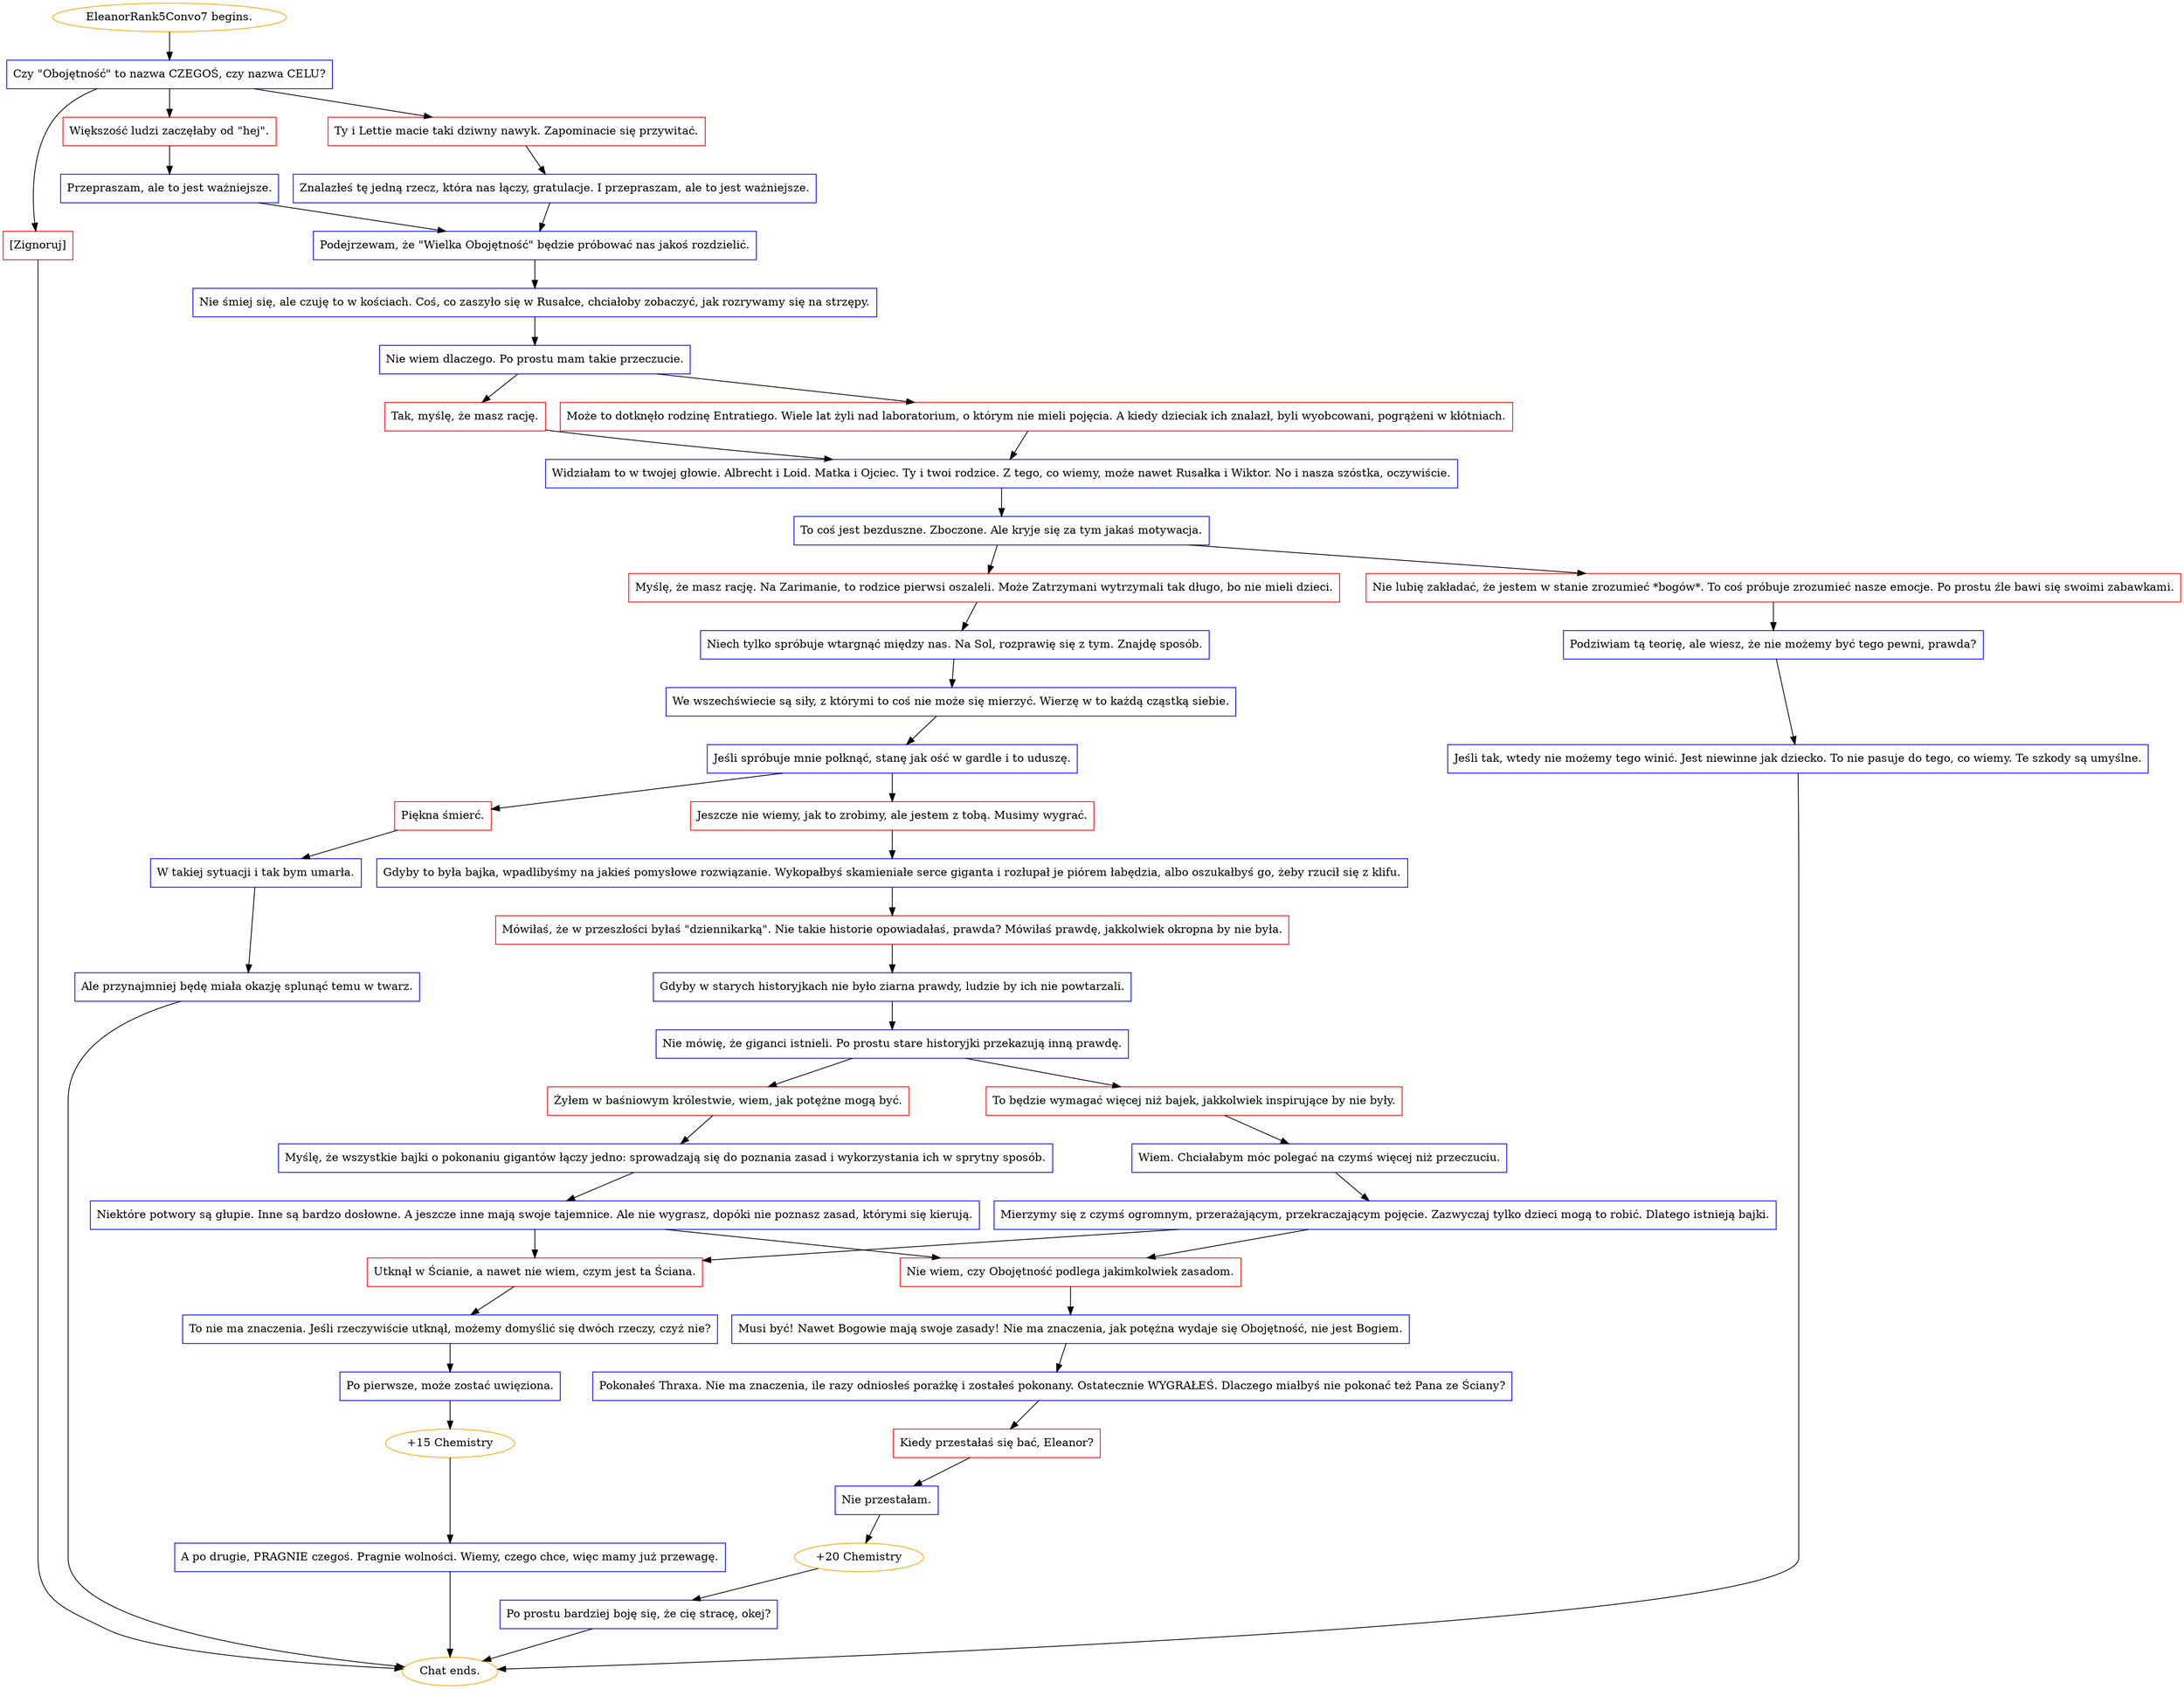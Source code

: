 digraph {
	"EleanorRank5Convo7 begins." [color=orange];
		"EleanorRank5Convo7 begins." -> j3048408419;
	j3048408419 [label="Czy \"Obojętność\" to nazwa CZEGOŚ, czy nazwa CELU?",shape=box,color=blue];
		j3048408419 -> j3621974427;
		j3048408419 -> j1209115150;
		j3048408419 -> j3674632450;
	j3621974427 [label="Ty i Lettie macie taki dziwny nawyk. Zapominacie się przywitać.",shape=box,color=red];
		j3621974427 -> j564940883;
	j1209115150 [label="Większość ludzi zaczęłaby od \"hej\".",shape=box,color=red];
		j1209115150 -> j561400183;
	j3674632450 [label="[Zignoruj]",shape=box,color=red];
		j3674632450 -> "Chat ends.";
	j564940883 [label="Znalazłeś tę jedną rzecz, która nas łączy, gratulacje. I przepraszam, ale to jest ważniejsze.",shape=box,color=blue];
		j564940883 -> j2523075688;
	j561400183 [label="Przepraszam, ale to jest ważniejsze.",shape=box,color=blue];
		j561400183 -> j2523075688;
	"Chat ends." [color=orange];
	j2523075688 [label="Podejrzewam, że \"Wielka Obojętność\" będzie próbować nas jakoś rozdzielić.",shape=box,color=blue];
		j2523075688 -> j1295094474;
	j1295094474 [label="Nie śmiej się, ale czuję to w kościach. Coś, co zaszyło się w Rusałce, chciałoby zobaczyć, jak rozrywamy się na strzępy.",shape=box,color=blue];
		j1295094474 -> j2837953861;
	j2837953861 [label="Nie wiem dlaczego. Po prostu mam takie przeczucie.",shape=box,color=blue];
		j2837953861 -> j1835197930;
		j2837953861 -> j305153016;
	j1835197930 [label="Tak, myślę, że masz rację.",shape=box,color=red];
		j1835197930 -> j1306896113;
	j305153016 [label="Może to dotknęło rodzinę Entratiego. Wiele lat żyli nad laboratorium, o którym nie mieli pojęcia. A kiedy dzieciak ich znalazł, byli wyobcowani, pogrążeni w kłótniach.",shape=box,color=red];
		j305153016 -> j1306896113;
	j1306896113 [label="Widziałam to w twojej głowie. Albrecht i Loid. Matka i Ojciec. Ty i twoi rodzice. Z tego, co wiemy, może nawet Rusałka i Wiktor. No i nasza szóstka, oczywiście.",shape=box,color=blue];
		j1306896113 -> j2556471415;
	j2556471415 [label="To coś jest bezduszne. Zboczone. Ale kryje się za tym jakaś motywacja.",shape=box,color=blue];
		j2556471415 -> j1877109787;
		j2556471415 -> j620595105;
	j1877109787 [label="Myślę, że masz rację. Na Zarimanie, to rodzice pierwsi oszaleli. Może Zatrzymani wytrzymali tak długo, bo nie mieli dzieci.",shape=box,color=red];
		j1877109787 -> j1060412122;
	j620595105 [label="Nie lubię zakładać, że jestem w stanie zrozumieć *bogów*. To coś próbuje zrozumieć nasze emocje. Po prostu źle bawi się swoimi zabawkami.",shape=box,color=red];
		j620595105 -> j2163564016;
	j1060412122 [label="Niech tylko spróbuje wtargnąć między nas. Na Sol, rozprawię się z tym. Znajdę sposób.",shape=box,color=blue];
		j1060412122 -> j1714211968;
	j2163564016 [label="Podziwiam tą teorię, ale wiesz, że nie możemy być tego pewni, prawda?",shape=box,color=blue];
		j2163564016 -> j4224049394;
	j1714211968 [label="We wszechświecie są siły, z którymi to coś nie może się mierzyć. Wierzę w to każdą cząstką siebie.",shape=box,color=blue];
		j1714211968 -> j2456941996;
	j4224049394 [label="Jeśli tak, wtedy nie możemy tego winić. Jest niewinne jak dziecko. To nie pasuje do tego, co wiemy. Te szkody są umyślne.",shape=box,color=blue];
		j4224049394 -> "Chat ends.";
	j2456941996 [label="Jeśli spróbuje mnie połknąć, stanę jak ość w gardle i to uduszę.",shape=box,color=blue];
		j2456941996 -> j334846357;
		j2456941996 -> j853173763;
	j334846357 [label="Piękna śmierć.",shape=box,color=red];
		j334846357 -> j3656801700;
	j853173763 [label="Jeszcze nie wiemy, jak to zrobimy, ale jestem z tobą. Musimy wygrać.",shape=box,color=red];
		j853173763 -> j1778982681;
	j3656801700 [label="W takiej sytuacji i tak bym umarła.",shape=box,color=blue];
		j3656801700 -> j3534692503;
	j1778982681 [label="Gdyby to była bajka, wpadlibyśmy na jakieś pomysłowe rozwiązanie. Wykopałbyś skamieniałe serce giganta i rozłupał je piórem łabędzia, albo oszukałbyś go, żeby rzucił się z klifu.",shape=box,color=blue];
		j1778982681 -> j402448315;
	j3534692503 [label="Ale przynajmniej będę miała okazję splunąć temu w twarz.",shape=box,color=blue];
		j3534692503 -> "Chat ends.";
	j402448315 [label="Mówiłaś, że w przeszłości byłaś \"dziennikarką\". Nie takie historie opowiadałaś, prawda? Mówiłaś prawdę, jakkolwiek okropna by nie była.",shape=box,color=red];
		j402448315 -> j2637944215;
	j2637944215 [label="Gdyby w starych historyjkach nie było ziarna prawdy, ludzie by ich nie powtarzali.",shape=box,color=blue];
		j2637944215 -> j2520044564;
	j2520044564 [label="Nie mówię, że giganci istnieli. Po prostu stare historyjki przekazują inną prawdę.",shape=box,color=blue];
		j2520044564 -> j4191242740;
		j2520044564 -> j1023482893;
	j4191242740 [label="To będzie wymagać więcej niż bajek, jakkolwiek inspirujące by nie były.",shape=box,color=red];
		j4191242740 -> j541020824;
	j1023482893 [label="Żyłem w baśniowym królestwie, wiem, jak potężne mogą być.",shape=box,color=red];
		j1023482893 -> j3141835655;
	j541020824 [label="Wiem. Chciałabym móc polegać na czymś więcej niż przeczuciu.",shape=box,color=blue];
		j541020824 -> j824945553;
	j3141835655 [label="Myślę, że wszystkie bajki o pokonaniu gigantów łączy jedno: sprowadzają się do poznania zasad i wykorzystania ich w sprytny sposób.",shape=box,color=blue];
		j3141835655 -> j3643936149;
	j824945553 [label="Mierzymy się z czymś ogromnym, przerażającym, przekraczającym pojęcie. Zazwyczaj tylko dzieci mogą to robić. Dlatego istnieją bajki.",shape=box,color=blue];
		j824945553 -> j3155105798;
		j824945553 -> j2292732987;
	j3643936149 [label="Niektóre potwory są głupie. Inne są bardzo dosłowne. A jeszcze inne mają swoje tajemnice. Ale nie wygrasz, dopóki nie poznasz zasad, którymi się kierują.",shape=box,color=blue];
		j3643936149 -> j3155105798;
		j3643936149 -> j2292732987;
	j3155105798 [label="Utknął w Ścianie, a nawet nie wiem, czym jest ta Ściana.",shape=box,color=red];
		j3155105798 -> j3157430059;
	j2292732987 [label="Nie wiem, czy Obojętność podlega jakimkolwiek zasadom.",shape=box,color=red];
		j2292732987 -> j1387433665;
	j3157430059 [label="To nie ma znaczenia. Jeśli rzeczywiście utknął, możemy domyślić się dwóch rzeczy, czyż nie?",shape=box,color=blue];
		j3157430059 -> j2521715045;
	j1387433665 [label="Musi być! Nawet Bogowie mają swoje zasady! Nie ma znaczenia, jak potężna wydaje się Obojętność, nie jest Bogiem.",shape=box,color=blue];
		j1387433665 -> j5573643;
	j2521715045 [label="Po pierwsze, może zostać uwięziona.",shape=box,color=blue];
		j2521715045 -> j2359840291;
	j5573643 [label="Pokonałeś Thraxa. Nie ma znaczenia, ile razy odniosłeś porażkę i zostałeś pokonany. Ostatecznie WYGRAŁEŚ. Dlaczego miałbyś nie pokonać też Pana ze Ściany?",shape=box,color=blue];
		j5573643 -> j2692944764;
	j2359840291 [label="+15 Chemistry",color=orange];
		j2359840291 -> j1580031479;
	j2692944764 [label="Kiedy przestałaś się bać, Eleanor?",shape=box,color=red];
		j2692944764 -> j3911848063;
	j1580031479 [label="A po drugie, PRAGNIE czegoś. Pragnie wolności. Wiemy, czego chce, więc mamy już przewagę.",shape=box,color=blue];
		j1580031479 -> "Chat ends.";
	j3911848063 [label="Nie przestałam.",shape=box,color=blue];
		j3911848063 -> j961385135;
	j961385135 [label="+20 Chemistry",color=orange];
		j961385135 -> j4247884107;
	j4247884107 [label="Po prostu bardziej boję się, że cię stracę, okej?",shape=box,color=blue];
		j4247884107 -> "Chat ends.";
}